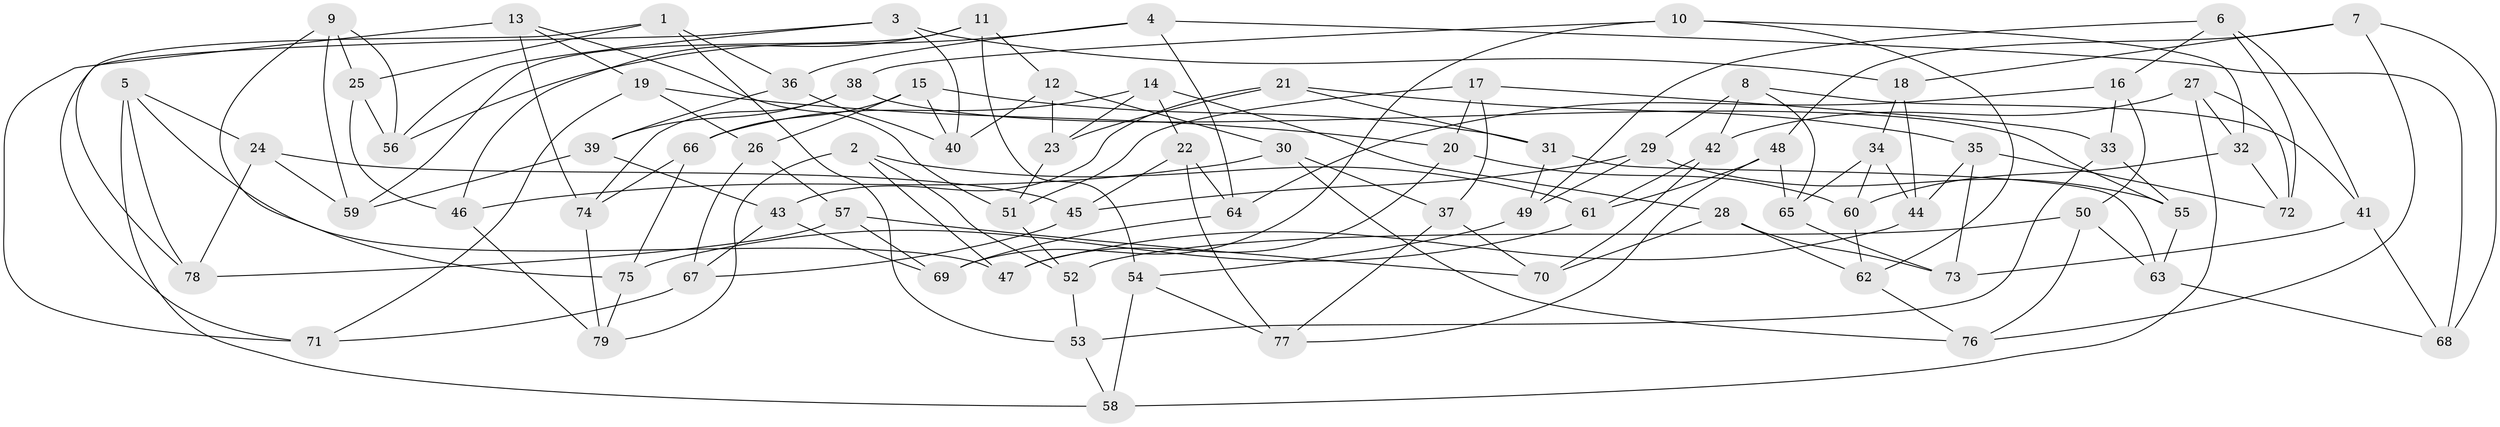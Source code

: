 // Generated by graph-tools (version 1.1) at 2025/16/03/09/25 04:16:17]
// undirected, 79 vertices, 158 edges
graph export_dot {
graph [start="1"]
  node [color=gray90,style=filled];
  1;
  2;
  3;
  4;
  5;
  6;
  7;
  8;
  9;
  10;
  11;
  12;
  13;
  14;
  15;
  16;
  17;
  18;
  19;
  20;
  21;
  22;
  23;
  24;
  25;
  26;
  27;
  28;
  29;
  30;
  31;
  32;
  33;
  34;
  35;
  36;
  37;
  38;
  39;
  40;
  41;
  42;
  43;
  44;
  45;
  46;
  47;
  48;
  49;
  50;
  51;
  52;
  53;
  54;
  55;
  56;
  57;
  58;
  59;
  60;
  61;
  62;
  63;
  64;
  65;
  66;
  67;
  68;
  69;
  70;
  71;
  72;
  73;
  74;
  75;
  76;
  77;
  78;
  79;
  1 -- 25;
  1 -- 53;
  1 -- 78;
  1 -- 36;
  2 -- 47;
  2 -- 52;
  2 -- 79;
  2 -- 61;
  3 -- 18;
  3 -- 40;
  3 -- 56;
  3 -- 71;
  4 -- 68;
  4 -- 56;
  4 -- 36;
  4 -- 64;
  5 -- 24;
  5 -- 78;
  5 -- 58;
  5 -- 47;
  6 -- 16;
  6 -- 49;
  6 -- 72;
  6 -- 41;
  7 -- 48;
  7 -- 68;
  7 -- 76;
  7 -- 18;
  8 -- 41;
  8 -- 29;
  8 -- 42;
  8 -- 65;
  9 -- 56;
  9 -- 25;
  9 -- 75;
  9 -- 59;
  10 -- 62;
  10 -- 38;
  10 -- 32;
  10 -- 69;
  11 -- 46;
  11 -- 54;
  11 -- 12;
  11 -- 59;
  12 -- 23;
  12 -- 30;
  12 -- 40;
  13 -- 51;
  13 -- 74;
  13 -- 71;
  13 -- 19;
  14 -- 28;
  14 -- 66;
  14 -- 22;
  14 -- 23;
  15 -- 66;
  15 -- 26;
  15 -- 40;
  15 -- 31;
  16 -- 64;
  16 -- 50;
  16 -- 33;
  17 -- 20;
  17 -- 33;
  17 -- 51;
  17 -- 37;
  18 -- 34;
  18 -- 44;
  19 -- 26;
  19 -- 20;
  19 -- 71;
  20 -- 60;
  20 -- 47;
  21 -- 23;
  21 -- 31;
  21 -- 35;
  21 -- 43;
  22 -- 64;
  22 -- 77;
  22 -- 45;
  23 -- 51;
  24 -- 45;
  24 -- 78;
  24 -- 59;
  25 -- 46;
  25 -- 56;
  26 -- 67;
  26 -- 57;
  27 -- 58;
  27 -- 72;
  27 -- 32;
  27 -- 42;
  28 -- 70;
  28 -- 73;
  28 -- 62;
  29 -- 55;
  29 -- 49;
  29 -- 45;
  30 -- 46;
  30 -- 76;
  30 -- 37;
  31 -- 63;
  31 -- 49;
  32 -- 72;
  32 -- 60;
  33 -- 55;
  33 -- 53;
  34 -- 65;
  34 -- 44;
  34 -- 60;
  35 -- 73;
  35 -- 44;
  35 -- 72;
  36 -- 40;
  36 -- 39;
  37 -- 70;
  37 -- 77;
  38 -- 74;
  38 -- 55;
  38 -- 39;
  39 -- 59;
  39 -- 43;
  41 -- 68;
  41 -- 73;
  42 -- 70;
  42 -- 61;
  43 -- 67;
  43 -- 69;
  44 -- 47;
  45 -- 67;
  46 -- 79;
  48 -- 65;
  48 -- 77;
  48 -- 61;
  49 -- 54;
  50 -- 76;
  50 -- 52;
  50 -- 63;
  51 -- 52;
  52 -- 53;
  53 -- 58;
  54 -- 77;
  54 -- 58;
  55 -- 63;
  57 -- 78;
  57 -- 70;
  57 -- 69;
  60 -- 62;
  61 -- 75;
  62 -- 76;
  63 -- 68;
  64 -- 69;
  65 -- 73;
  66 -- 75;
  66 -- 74;
  67 -- 71;
  74 -- 79;
  75 -- 79;
}
